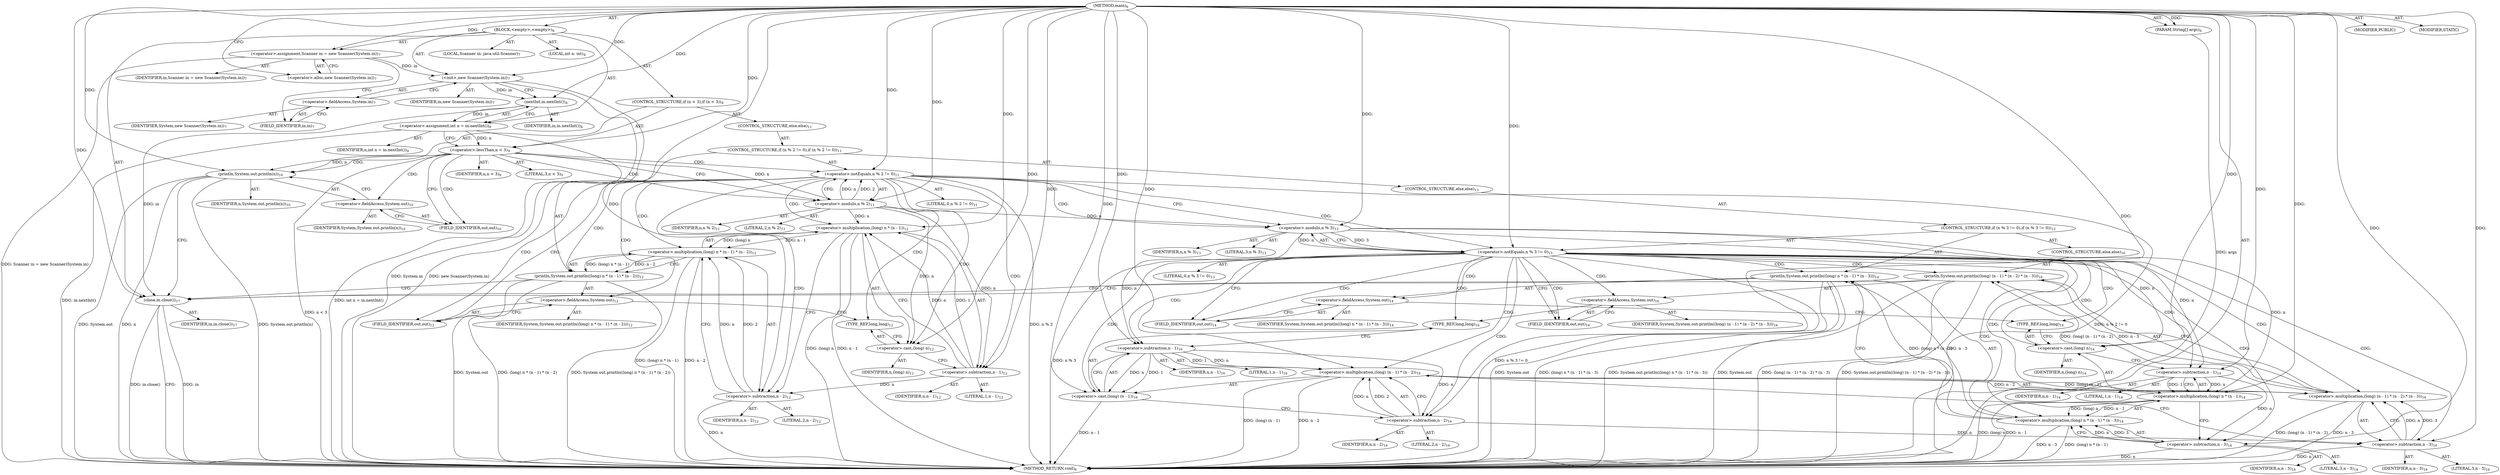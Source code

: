 digraph "main" {  
"19" [label = <(METHOD,main)<SUB>6</SUB>> ]
"20" [label = <(PARAM,String[] args)<SUB>6</SUB>> ]
"21" [label = <(BLOCK,&lt;empty&gt;,&lt;empty&gt;)<SUB>6</SUB>> ]
"4" [label = <(LOCAL,Scanner in: java.util.Scanner)<SUB>7</SUB>> ]
"22" [label = <(&lt;operator&gt;.assignment,Scanner in = new Scanner(System.in))<SUB>7</SUB>> ]
"23" [label = <(IDENTIFIER,in,Scanner in = new Scanner(System.in))<SUB>7</SUB>> ]
"24" [label = <(&lt;operator&gt;.alloc,new Scanner(System.in))<SUB>7</SUB>> ]
"25" [label = <(&lt;init&gt;,new Scanner(System.in))<SUB>7</SUB>> ]
"3" [label = <(IDENTIFIER,in,new Scanner(System.in))<SUB>7</SUB>> ]
"26" [label = <(&lt;operator&gt;.fieldAccess,System.in)<SUB>7</SUB>> ]
"27" [label = <(IDENTIFIER,System,new Scanner(System.in))<SUB>7</SUB>> ]
"28" [label = <(FIELD_IDENTIFIER,in,in)<SUB>7</SUB>> ]
"29" [label = <(LOCAL,int n: int)<SUB>8</SUB>> ]
"30" [label = <(&lt;operator&gt;.assignment,int n = in.nextInt())<SUB>8</SUB>> ]
"31" [label = <(IDENTIFIER,n,int n = in.nextInt())<SUB>8</SUB>> ]
"32" [label = <(nextInt,in.nextInt())<SUB>8</SUB>> ]
"33" [label = <(IDENTIFIER,in,in.nextInt())<SUB>8</SUB>> ]
"34" [label = <(CONTROL_STRUCTURE,if (n &lt; 3),if (n &lt; 3))<SUB>9</SUB>> ]
"35" [label = <(&lt;operator&gt;.lessThan,n &lt; 3)<SUB>9</SUB>> ]
"36" [label = <(IDENTIFIER,n,n &lt; 3)<SUB>9</SUB>> ]
"37" [label = <(LITERAL,3,n &lt; 3)<SUB>9</SUB>> ]
"38" [label = <(println,System.out.println(n))<SUB>10</SUB>> ]
"39" [label = <(&lt;operator&gt;.fieldAccess,System.out)<SUB>10</SUB>> ]
"40" [label = <(IDENTIFIER,System,System.out.println(n))<SUB>10</SUB>> ]
"41" [label = <(FIELD_IDENTIFIER,out,out)<SUB>10</SUB>> ]
"42" [label = <(IDENTIFIER,n,System.out.println(n))<SUB>10</SUB>> ]
"43" [label = <(CONTROL_STRUCTURE,else,else)<SUB>11</SUB>> ]
"44" [label = <(CONTROL_STRUCTURE,if (n % 2 != 0),if (n % 2 != 0))<SUB>11</SUB>> ]
"45" [label = <(&lt;operator&gt;.notEquals,n % 2 != 0)<SUB>11</SUB>> ]
"46" [label = <(&lt;operator&gt;.modulo,n % 2)<SUB>11</SUB>> ]
"47" [label = <(IDENTIFIER,n,n % 2)<SUB>11</SUB>> ]
"48" [label = <(LITERAL,2,n % 2)<SUB>11</SUB>> ]
"49" [label = <(LITERAL,0,n % 2 != 0)<SUB>11</SUB>> ]
"50" [label = <(println,System.out.println((long) n * (n - 1) * (n - 2)))<SUB>12</SUB>> ]
"51" [label = <(&lt;operator&gt;.fieldAccess,System.out)<SUB>12</SUB>> ]
"52" [label = <(IDENTIFIER,System,System.out.println((long) n * (n - 1) * (n - 2)))<SUB>12</SUB>> ]
"53" [label = <(FIELD_IDENTIFIER,out,out)<SUB>12</SUB>> ]
"54" [label = <(&lt;operator&gt;.multiplication,(long) n * (n - 1) * (n - 2))<SUB>12</SUB>> ]
"55" [label = <(&lt;operator&gt;.multiplication,(long) n * (n - 1))<SUB>12</SUB>> ]
"56" [label = <(&lt;operator&gt;.cast,(long) n)<SUB>12</SUB>> ]
"57" [label = <(TYPE_REF,long,long)<SUB>12</SUB>> ]
"58" [label = <(IDENTIFIER,n,(long) n)<SUB>12</SUB>> ]
"59" [label = <(&lt;operator&gt;.subtraction,n - 1)<SUB>12</SUB>> ]
"60" [label = <(IDENTIFIER,n,n - 1)<SUB>12</SUB>> ]
"61" [label = <(LITERAL,1,n - 1)<SUB>12</SUB>> ]
"62" [label = <(&lt;operator&gt;.subtraction,n - 2)<SUB>12</SUB>> ]
"63" [label = <(IDENTIFIER,n,n - 2)<SUB>12</SUB>> ]
"64" [label = <(LITERAL,2,n - 2)<SUB>12</SUB>> ]
"65" [label = <(CONTROL_STRUCTURE,else,else)<SUB>13</SUB>> ]
"66" [label = <(CONTROL_STRUCTURE,if (n % 3 != 0),if (n % 3 != 0))<SUB>13</SUB>> ]
"67" [label = <(&lt;operator&gt;.notEquals,n % 3 != 0)<SUB>13</SUB>> ]
"68" [label = <(&lt;operator&gt;.modulo,n % 3)<SUB>13</SUB>> ]
"69" [label = <(IDENTIFIER,n,n % 3)<SUB>13</SUB>> ]
"70" [label = <(LITERAL,3,n % 3)<SUB>13</SUB>> ]
"71" [label = <(LITERAL,0,n % 3 != 0)<SUB>13</SUB>> ]
"72" [label = <(println,System.out.println((long) n * (n - 1) * (n - 3)))<SUB>14</SUB>> ]
"73" [label = <(&lt;operator&gt;.fieldAccess,System.out)<SUB>14</SUB>> ]
"74" [label = <(IDENTIFIER,System,System.out.println((long) n * (n - 1) * (n - 3)))<SUB>14</SUB>> ]
"75" [label = <(FIELD_IDENTIFIER,out,out)<SUB>14</SUB>> ]
"76" [label = <(&lt;operator&gt;.multiplication,(long) n * (n - 1) * (n - 3))<SUB>14</SUB>> ]
"77" [label = <(&lt;operator&gt;.multiplication,(long) n * (n - 1))<SUB>14</SUB>> ]
"78" [label = <(&lt;operator&gt;.cast,(long) n)<SUB>14</SUB>> ]
"79" [label = <(TYPE_REF,long,long)<SUB>14</SUB>> ]
"80" [label = <(IDENTIFIER,n,(long) n)<SUB>14</SUB>> ]
"81" [label = <(&lt;operator&gt;.subtraction,n - 1)<SUB>14</SUB>> ]
"82" [label = <(IDENTIFIER,n,n - 1)<SUB>14</SUB>> ]
"83" [label = <(LITERAL,1,n - 1)<SUB>14</SUB>> ]
"84" [label = <(&lt;operator&gt;.subtraction,n - 3)<SUB>14</SUB>> ]
"85" [label = <(IDENTIFIER,n,n - 3)<SUB>14</SUB>> ]
"86" [label = <(LITERAL,3,n - 3)<SUB>14</SUB>> ]
"87" [label = <(CONTROL_STRUCTURE,else,else)<SUB>16</SUB>> ]
"88" [label = <(println,System.out.println((long) (n - 1) * (n - 2) * (n - 3)))<SUB>16</SUB>> ]
"89" [label = <(&lt;operator&gt;.fieldAccess,System.out)<SUB>16</SUB>> ]
"90" [label = <(IDENTIFIER,System,System.out.println((long) (n - 1) * (n - 2) * (n - 3)))<SUB>16</SUB>> ]
"91" [label = <(FIELD_IDENTIFIER,out,out)<SUB>16</SUB>> ]
"92" [label = <(&lt;operator&gt;.multiplication,(long) (n - 1) * (n - 2) * (n - 3))<SUB>16</SUB>> ]
"93" [label = <(&lt;operator&gt;.multiplication,(long) (n - 1) * (n - 2))<SUB>16</SUB>> ]
"94" [label = <(&lt;operator&gt;.cast,(long) (n - 1))<SUB>16</SUB>> ]
"95" [label = <(TYPE_REF,long,long)<SUB>16</SUB>> ]
"96" [label = <(&lt;operator&gt;.subtraction,n - 1)<SUB>16</SUB>> ]
"97" [label = <(IDENTIFIER,n,n - 1)<SUB>16</SUB>> ]
"98" [label = <(LITERAL,1,n - 1)<SUB>16</SUB>> ]
"99" [label = <(&lt;operator&gt;.subtraction,n - 2)<SUB>16</SUB>> ]
"100" [label = <(IDENTIFIER,n,n - 2)<SUB>16</SUB>> ]
"101" [label = <(LITERAL,2,n - 2)<SUB>16</SUB>> ]
"102" [label = <(&lt;operator&gt;.subtraction,n - 3)<SUB>16</SUB>> ]
"103" [label = <(IDENTIFIER,n,n - 3)<SUB>16</SUB>> ]
"104" [label = <(LITERAL,3,n - 3)<SUB>16</SUB>> ]
"105" [label = <(close,in.close())<SUB>17</SUB>> ]
"106" [label = <(IDENTIFIER,in,in.close())<SUB>17</SUB>> ]
"107" [label = <(MODIFIER,PUBLIC)> ]
"108" [label = <(MODIFIER,STATIC)> ]
"109" [label = <(METHOD_RETURN,void)<SUB>6</SUB>> ]
  "19" -> "20"  [ label = "AST: "] 
  "19" -> "21"  [ label = "AST: "] 
  "19" -> "107"  [ label = "AST: "] 
  "19" -> "108"  [ label = "AST: "] 
  "19" -> "109"  [ label = "AST: "] 
  "21" -> "4"  [ label = "AST: "] 
  "21" -> "22"  [ label = "AST: "] 
  "21" -> "25"  [ label = "AST: "] 
  "21" -> "29"  [ label = "AST: "] 
  "21" -> "30"  [ label = "AST: "] 
  "21" -> "34"  [ label = "AST: "] 
  "21" -> "105"  [ label = "AST: "] 
  "22" -> "23"  [ label = "AST: "] 
  "22" -> "24"  [ label = "AST: "] 
  "25" -> "3"  [ label = "AST: "] 
  "25" -> "26"  [ label = "AST: "] 
  "26" -> "27"  [ label = "AST: "] 
  "26" -> "28"  [ label = "AST: "] 
  "30" -> "31"  [ label = "AST: "] 
  "30" -> "32"  [ label = "AST: "] 
  "32" -> "33"  [ label = "AST: "] 
  "34" -> "35"  [ label = "AST: "] 
  "34" -> "38"  [ label = "AST: "] 
  "34" -> "43"  [ label = "AST: "] 
  "35" -> "36"  [ label = "AST: "] 
  "35" -> "37"  [ label = "AST: "] 
  "38" -> "39"  [ label = "AST: "] 
  "38" -> "42"  [ label = "AST: "] 
  "39" -> "40"  [ label = "AST: "] 
  "39" -> "41"  [ label = "AST: "] 
  "43" -> "44"  [ label = "AST: "] 
  "44" -> "45"  [ label = "AST: "] 
  "44" -> "50"  [ label = "AST: "] 
  "44" -> "65"  [ label = "AST: "] 
  "45" -> "46"  [ label = "AST: "] 
  "45" -> "49"  [ label = "AST: "] 
  "46" -> "47"  [ label = "AST: "] 
  "46" -> "48"  [ label = "AST: "] 
  "50" -> "51"  [ label = "AST: "] 
  "50" -> "54"  [ label = "AST: "] 
  "51" -> "52"  [ label = "AST: "] 
  "51" -> "53"  [ label = "AST: "] 
  "54" -> "55"  [ label = "AST: "] 
  "54" -> "62"  [ label = "AST: "] 
  "55" -> "56"  [ label = "AST: "] 
  "55" -> "59"  [ label = "AST: "] 
  "56" -> "57"  [ label = "AST: "] 
  "56" -> "58"  [ label = "AST: "] 
  "59" -> "60"  [ label = "AST: "] 
  "59" -> "61"  [ label = "AST: "] 
  "62" -> "63"  [ label = "AST: "] 
  "62" -> "64"  [ label = "AST: "] 
  "65" -> "66"  [ label = "AST: "] 
  "66" -> "67"  [ label = "AST: "] 
  "66" -> "72"  [ label = "AST: "] 
  "66" -> "87"  [ label = "AST: "] 
  "67" -> "68"  [ label = "AST: "] 
  "67" -> "71"  [ label = "AST: "] 
  "68" -> "69"  [ label = "AST: "] 
  "68" -> "70"  [ label = "AST: "] 
  "72" -> "73"  [ label = "AST: "] 
  "72" -> "76"  [ label = "AST: "] 
  "73" -> "74"  [ label = "AST: "] 
  "73" -> "75"  [ label = "AST: "] 
  "76" -> "77"  [ label = "AST: "] 
  "76" -> "84"  [ label = "AST: "] 
  "77" -> "78"  [ label = "AST: "] 
  "77" -> "81"  [ label = "AST: "] 
  "78" -> "79"  [ label = "AST: "] 
  "78" -> "80"  [ label = "AST: "] 
  "81" -> "82"  [ label = "AST: "] 
  "81" -> "83"  [ label = "AST: "] 
  "84" -> "85"  [ label = "AST: "] 
  "84" -> "86"  [ label = "AST: "] 
  "87" -> "88"  [ label = "AST: "] 
  "88" -> "89"  [ label = "AST: "] 
  "88" -> "92"  [ label = "AST: "] 
  "89" -> "90"  [ label = "AST: "] 
  "89" -> "91"  [ label = "AST: "] 
  "92" -> "93"  [ label = "AST: "] 
  "92" -> "102"  [ label = "AST: "] 
  "93" -> "94"  [ label = "AST: "] 
  "93" -> "99"  [ label = "AST: "] 
  "94" -> "95"  [ label = "AST: "] 
  "94" -> "96"  [ label = "AST: "] 
  "96" -> "97"  [ label = "AST: "] 
  "96" -> "98"  [ label = "AST: "] 
  "99" -> "100"  [ label = "AST: "] 
  "99" -> "101"  [ label = "AST: "] 
  "102" -> "103"  [ label = "AST: "] 
  "102" -> "104"  [ label = "AST: "] 
  "105" -> "106"  [ label = "AST: "] 
  "22" -> "28"  [ label = "CFG: "] 
  "25" -> "32"  [ label = "CFG: "] 
  "30" -> "35"  [ label = "CFG: "] 
  "105" -> "109"  [ label = "CFG: "] 
  "24" -> "22"  [ label = "CFG: "] 
  "26" -> "25"  [ label = "CFG: "] 
  "32" -> "30"  [ label = "CFG: "] 
  "35" -> "41"  [ label = "CFG: "] 
  "35" -> "46"  [ label = "CFG: "] 
  "38" -> "105"  [ label = "CFG: "] 
  "28" -> "26"  [ label = "CFG: "] 
  "39" -> "38"  [ label = "CFG: "] 
  "41" -> "39"  [ label = "CFG: "] 
  "45" -> "53"  [ label = "CFG: "] 
  "45" -> "68"  [ label = "CFG: "] 
  "50" -> "105"  [ label = "CFG: "] 
  "46" -> "45"  [ label = "CFG: "] 
  "51" -> "57"  [ label = "CFG: "] 
  "54" -> "50"  [ label = "CFG: "] 
  "53" -> "51"  [ label = "CFG: "] 
  "55" -> "62"  [ label = "CFG: "] 
  "62" -> "54"  [ label = "CFG: "] 
  "67" -> "75"  [ label = "CFG: "] 
  "67" -> "91"  [ label = "CFG: "] 
  "72" -> "105"  [ label = "CFG: "] 
  "56" -> "59"  [ label = "CFG: "] 
  "59" -> "55"  [ label = "CFG: "] 
  "68" -> "67"  [ label = "CFG: "] 
  "73" -> "79"  [ label = "CFG: "] 
  "76" -> "72"  [ label = "CFG: "] 
  "88" -> "105"  [ label = "CFG: "] 
  "57" -> "56"  [ label = "CFG: "] 
  "75" -> "73"  [ label = "CFG: "] 
  "77" -> "84"  [ label = "CFG: "] 
  "84" -> "76"  [ label = "CFG: "] 
  "89" -> "95"  [ label = "CFG: "] 
  "92" -> "88"  [ label = "CFG: "] 
  "78" -> "81"  [ label = "CFG: "] 
  "81" -> "77"  [ label = "CFG: "] 
  "91" -> "89"  [ label = "CFG: "] 
  "93" -> "102"  [ label = "CFG: "] 
  "102" -> "92"  [ label = "CFG: "] 
  "79" -> "78"  [ label = "CFG: "] 
  "94" -> "99"  [ label = "CFG: "] 
  "99" -> "93"  [ label = "CFG: "] 
  "95" -> "96"  [ label = "CFG: "] 
  "96" -> "94"  [ label = "CFG: "] 
  "19" -> "24"  [ label = "CFG: "] 
  "20" -> "109"  [ label = "DDG: args"] 
  "22" -> "109"  [ label = "DDG: Scanner in = new Scanner(System.in)"] 
  "25" -> "109"  [ label = "DDG: System.in"] 
  "25" -> "109"  [ label = "DDG: new Scanner(System.in)"] 
  "30" -> "109"  [ label = "DDG: in.nextInt()"] 
  "30" -> "109"  [ label = "DDG: int n = in.nextInt()"] 
  "35" -> "109"  [ label = "DDG: n &lt; 3"] 
  "45" -> "109"  [ label = "DDG: n % 2"] 
  "45" -> "109"  [ label = "DDG: n % 2 != 0"] 
  "67" -> "109"  [ label = "DDG: n % 3"] 
  "67" -> "109"  [ label = "DDG: n % 3 != 0"] 
  "88" -> "109"  [ label = "DDG: System.out"] 
  "94" -> "109"  [ label = "DDG: n - 1"] 
  "93" -> "109"  [ label = "DDG: (long) (n - 1)"] 
  "93" -> "109"  [ label = "DDG: n - 2"] 
  "92" -> "109"  [ label = "DDG: (long) (n - 1) * (n - 2)"] 
  "102" -> "109"  [ label = "DDG: n"] 
  "92" -> "109"  [ label = "DDG: n - 3"] 
  "88" -> "109"  [ label = "DDG: (long) (n - 1) * (n - 2) * (n - 3)"] 
  "88" -> "109"  [ label = "DDG: System.out.println((long) (n - 1) * (n - 2) * (n - 3))"] 
  "72" -> "109"  [ label = "DDG: System.out"] 
  "77" -> "109"  [ label = "DDG: (long) n"] 
  "77" -> "109"  [ label = "DDG: n - 1"] 
  "76" -> "109"  [ label = "DDG: (long) n * (n - 1)"] 
  "84" -> "109"  [ label = "DDG: n"] 
  "76" -> "109"  [ label = "DDG: n - 3"] 
  "72" -> "109"  [ label = "DDG: (long) n * (n - 1) * (n - 3)"] 
  "72" -> "109"  [ label = "DDG: System.out.println((long) n * (n - 1) * (n - 3))"] 
  "50" -> "109"  [ label = "DDG: System.out"] 
  "55" -> "109"  [ label = "DDG: (long) n"] 
  "55" -> "109"  [ label = "DDG: n - 1"] 
  "54" -> "109"  [ label = "DDG: (long) n * (n - 1)"] 
  "62" -> "109"  [ label = "DDG: n"] 
  "54" -> "109"  [ label = "DDG: n - 2"] 
  "50" -> "109"  [ label = "DDG: (long) n * (n - 1) * (n - 2)"] 
  "50" -> "109"  [ label = "DDG: System.out.println((long) n * (n - 1) * (n - 2))"] 
  "38" -> "109"  [ label = "DDG: System.out"] 
  "38" -> "109"  [ label = "DDG: n"] 
  "38" -> "109"  [ label = "DDG: System.out.println(n)"] 
  "105" -> "109"  [ label = "DDG: in"] 
  "105" -> "109"  [ label = "DDG: in.close()"] 
  "19" -> "20"  [ label = "DDG: "] 
  "19" -> "22"  [ label = "DDG: "] 
  "32" -> "30"  [ label = "DDG: in"] 
  "22" -> "25"  [ label = "DDG: in"] 
  "19" -> "25"  [ label = "DDG: "] 
  "32" -> "105"  [ label = "DDG: in"] 
  "19" -> "105"  [ label = "DDG: "] 
  "25" -> "32"  [ label = "DDG: in"] 
  "19" -> "32"  [ label = "DDG: "] 
  "30" -> "35"  [ label = "DDG: n"] 
  "19" -> "35"  [ label = "DDG: "] 
  "35" -> "38"  [ label = "DDG: n"] 
  "19" -> "38"  [ label = "DDG: "] 
  "46" -> "45"  [ label = "DDG: n"] 
  "46" -> "45"  [ label = "DDG: 2"] 
  "19" -> "45"  [ label = "DDG: "] 
  "54" -> "50"  [ label = "DDG: (long) n * (n - 1)"] 
  "54" -> "50"  [ label = "DDG: n - 2"] 
  "35" -> "46"  [ label = "DDG: n"] 
  "19" -> "46"  [ label = "DDG: "] 
  "55" -> "54"  [ label = "DDG: (long) n"] 
  "55" -> "54"  [ label = "DDG: n - 1"] 
  "62" -> "54"  [ label = "DDG: n"] 
  "62" -> "54"  [ label = "DDG: 2"] 
  "19" -> "55"  [ label = "DDG: "] 
  "46" -> "55"  [ label = "DDG: n"] 
  "59" -> "55"  [ label = "DDG: n"] 
  "59" -> "55"  [ label = "DDG: 1"] 
  "59" -> "62"  [ label = "DDG: n"] 
  "19" -> "62"  [ label = "DDG: "] 
  "68" -> "67"  [ label = "DDG: n"] 
  "68" -> "67"  [ label = "DDG: 3"] 
  "19" -> "67"  [ label = "DDG: "] 
  "76" -> "72"  [ label = "DDG: (long) n * (n - 1)"] 
  "76" -> "72"  [ label = "DDG: n - 3"] 
  "19" -> "56"  [ label = "DDG: "] 
  "46" -> "56"  [ label = "DDG: n"] 
  "19" -> "59"  [ label = "DDG: "] 
  "46" -> "59"  [ label = "DDG: n"] 
  "46" -> "68"  [ label = "DDG: n"] 
  "19" -> "68"  [ label = "DDG: "] 
  "77" -> "76"  [ label = "DDG: (long) n"] 
  "77" -> "76"  [ label = "DDG: n - 1"] 
  "84" -> "76"  [ label = "DDG: n"] 
  "84" -> "76"  [ label = "DDG: 3"] 
  "92" -> "88"  [ label = "DDG: (long) (n - 1) * (n - 2)"] 
  "92" -> "88"  [ label = "DDG: n - 3"] 
  "19" -> "77"  [ label = "DDG: "] 
  "68" -> "77"  [ label = "DDG: n"] 
  "81" -> "77"  [ label = "DDG: n"] 
  "81" -> "77"  [ label = "DDG: 1"] 
  "81" -> "84"  [ label = "DDG: n"] 
  "19" -> "84"  [ label = "DDG: "] 
  "93" -> "92"  [ label = "DDG: (long) (n - 1)"] 
  "93" -> "92"  [ label = "DDG: n - 2"] 
  "102" -> "92"  [ label = "DDG: n"] 
  "102" -> "92"  [ label = "DDG: 3"] 
  "19" -> "78"  [ label = "DDG: "] 
  "68" -> "78"  [ label = "DDG: n"] 
  "19" -> "81"  [ label = "DDG: "] 
  "68" -> "81"  [ label = "DDG: n"] 
  "19" -> "93"  [ label = "DDG: "] 
  "96" -> "93"  [ label = "DDG: n"] 
  "96" -> "93"  [ label = "DDG: 1"] 
  "99" -> "93"  [ label = "DDG: n"] 
  "99" -> "93"  [ label = "DDG: 2"] 
  "99" -> "102"  [ label = "DDG: n"] 
  "19" -> "102"  [ label = "DDG: "] 
  "19" -> "94"  [ label = "DDG: "] 
  "96" -> "94"  [ label = "DDG: n"] 
  "96" -> "94"  [ label = "DDG: 1"] 
  "96" -> "99"  [ label = "DDG: n"] 
  "19" -> "99"  [ label = "DDG: "] 
  "68" -> "96"  [ label = "DDG: n"] 
  "19" -> "96"  [ label = "DDG: "] 
  "35" -> "46"  [ label = "CDG: "] 
  "35" -> "38"  [ label = "CDG: "] 
  "35" -> "45"  [ label = "CDG: "] 
  "35" -> "41"  [ label = "CDG: "] 
  "35" -> "39"  [ label = "CDG: "] 
  "45" -> "68"  [ label = "CDG: "] 
  "45" -> "51"  [ label = "CDG: "] 
  "45" -> "57"  [ label = "CDG: "] 
  "45" -> "56"  [ label = "CDG: "] 
  "45" -> "67"  [ label = "CDG: "] 
  "45" -> "50"  [ label = "CDG: "] 
  "45" -> "59"  [ label = "CDG: "] 
  "45" -> "54"  [ label = "CDG: "] 
  "45" -> "53"  [ label = "CDG: "] 
  "45" -> "55"  [ label = "CDG: "] 
  "45" -> "62"  [ label = "CDG: "] 
  "67" -> "94"  [ label = "CDG: "] 
  "67" -> "73"  [ label = "CDG: "] 
  "67" -> "96"  [ label = "CDG: "] 
  "67" -> "77"  [ label = "CDG: "] 
  "67" -> "89"  [ label = "CDG: "] 
  "67" -> "75"  [ label = "CDG: "] 
  "67" -> "99"  [ label = "CDG: "] 
  "67" -> "81"  [ label = "CDG: "] 
  "67" -> "84"  [ label = "CDG: "] 
  "67" -> "102"  [ label = "CDG: "] 
  "67" -> "72"  [ label = "CDG: "] 
  "67" -> "95"  [ label = "CDG: "] 
  "67" -> "92"  [ label = "CDG: "] 
  "67" -> "76"  [ label = "CDG: "] 
  "67" -> "91"  [ label = "CDG: "] 
  "67" -> "93"  [ label = "CDG: "] 
  "67" -> "79"  [ label = "CDG: "] 
  "67" -> "88"  [ label = "CDG: "] 
  "67" -> "78"  [ label = "CDG: "] 
}
